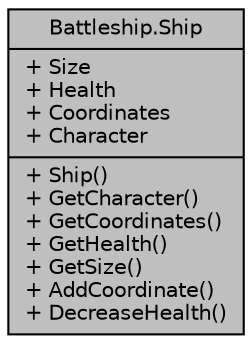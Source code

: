 digraph "Battleship.Ship"
{
 // INTERACTIVE_SVG=YES
 // LATEX_PDF_SIZE
  edge [fontname="Helvetica",fontsize="10",labelfontname="Helvetica",labelfontsize="10"];
  node [fontname="Helvetica",fontsize="10",shape=record];
  Node1 [label="{Battleship.Ship\n|+ Size\l+ Health\l+ Coordinates\l+ Character\l|+ Ship()\l+ GetCharacter()\l+ GetCoordinates()\l+ GetHealth()\l+ GetSize()\l+ AddCoordinate()\l+ DecreaseHealth()\l}",height=0.2,width=0.4,color="black", fillcolor="grey75", style="filled", fontcolor="black",tooltip="Ship representa a los barcos en los tableros"];
}
